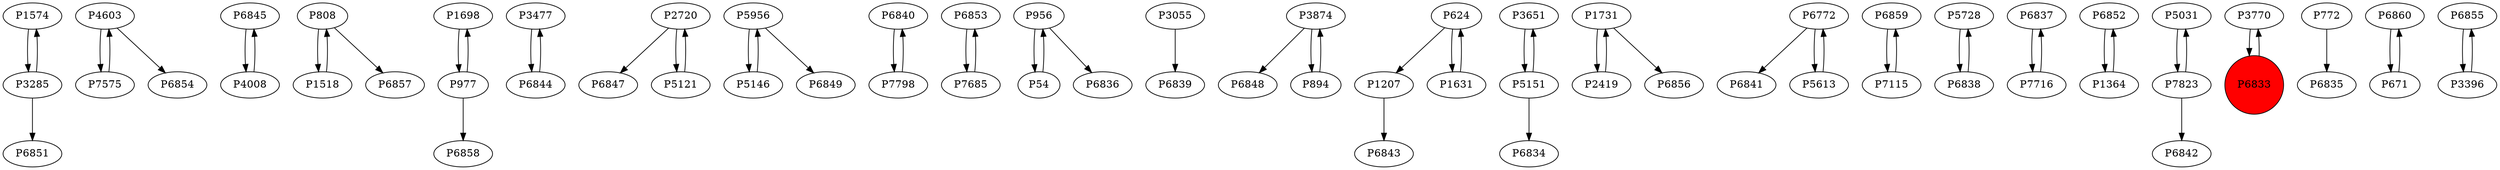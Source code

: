 digraph {
	P1574 -> P3285
	P4603 -> P7575
	P6845 -> P4008
	P808 -> P1518
	P1698 -> P977
	P3477 -> P6844
	P2720 -> P6847
	P5956 -> P5146
	P6840 -> P7798
	P6853 -> P7685
	P956 -> P54
	P3055 -> P6839
	P3874 -> P6848
	P1207 -> P6843
	P3651 -> P5151
	P5146 -> P5956
	P1731 -> P2419
	P6772 -> P6841
	P6859 -> P7115
	P5728 -> P6838
	P3874 -> P894
	P624 -> P1207
	P6837 -> P7716
	P7798 -> P6840
	P5613 -> P6772
	P6844 -> P3477
	P3285 -> P6851
	P7115 -> P6859
	P5151 -> P6834
	P2419 -> P1731
	P956 -> P6836
	P6852 -> P1364
	P977 -> P6858
	P7685 -> P6853
	P5031 -> P7823
	P3770 -> P6833
	P5956 -> P6849
	P2720 -> P5121
	P772 -> P6835
	P6772 -> P5613
	P624 -> P1631
	P6838 -> P5728
	P7575 -> P4603
	P7716 -> P6837
	P6833 -> P3770
	P1631 -> P624
	P808 -> P6857
	P1364 -> P6852
	P894 -> P3874
	P1731 -> P6856
	P4008 -> P6845
	P1518 -> P808
	P6860 -> P671
	P7823 -> P6842
	P5151 -> P3651
	P5121 -> P2720
	P54 -> P956
	P6855 -> P3396
	P3285 -> P1574
	P4603 -> P6854
	P7823 -> P5031
	P671 -> P6860
	P3396 -> P6855
	P977 -> P1698
	P6833 [shape=circle]
	P6833 [style=filled]
	P6833 [fillcolor=red]
}